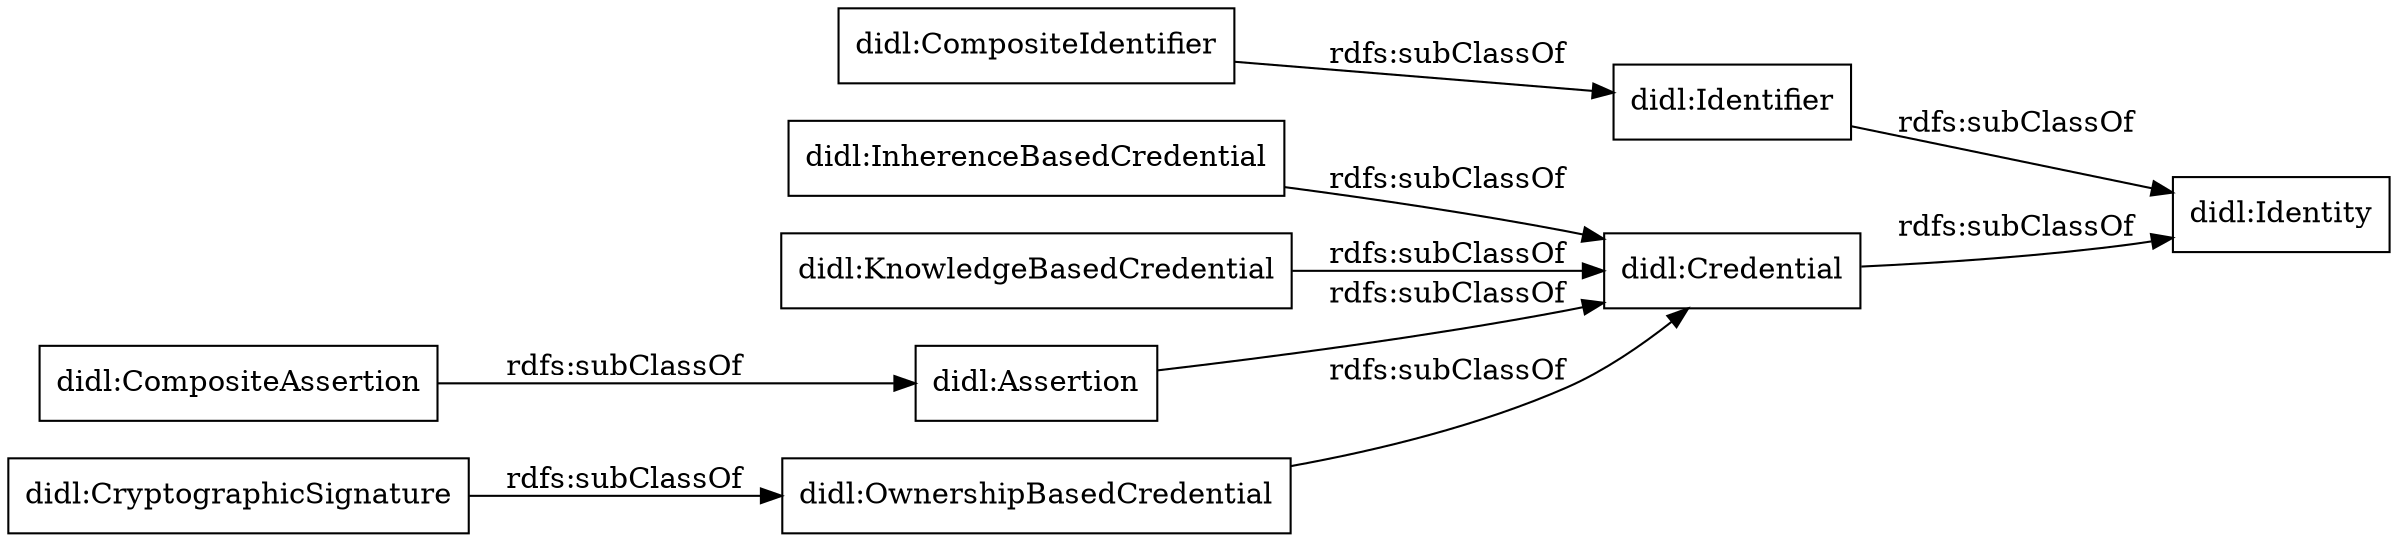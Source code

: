 digraph ar2dtool_diagram { 
rankdir=LR;
size="1000"
node [shape = rectangle, color="black"]; "didl:OwnershipBasedCredential" "didl:Identity" "didl:InherenceBasedCredential" "didl:Identifier" "didl:CompositeAssertion" "didl:CompositeIdentifier" "didl:KnowledgeBasedCredential" "didl:Assertion" "didl:CryptographicSignature" "didl:Credential" ; /*classes style*/
	"didl:Assertion" -> "didl:Credential" [ label = "rdfs:subClassOf" ];
	"didl:OwnershipBasedCredential" -> "didl:Credential" [ label = "rdfs:subClassOf" ];
	"didl:InherenceBasedCredential" -> "didl:Credential" [ label = "rdfs:subClassOf" ];
	"didl:CompositeIdentifier" -> "didl:Identifier" [ label = "rdfs:subClassOf" ];
	"didl:CryptographicSignature" -> "didl:OwnershipBasedCredential" [ label = "rdfs:subClassOf" ];
	"didl:Credential" -> "didl:Identity" [ label = "rdfs:subClassOf" ];
	"didl:Identifier" -> "didl:Identity" [ label = "rdfs:subClassOf" ];
	"didl:CompositeAssertion" -> "didl:Assertion" [ label = "rdfs:subClassOf" ];
	"didl:KnowledgeBasedCredential" -> "didl:Credential" [ label = "rdfs:subClassOf" ];

}
